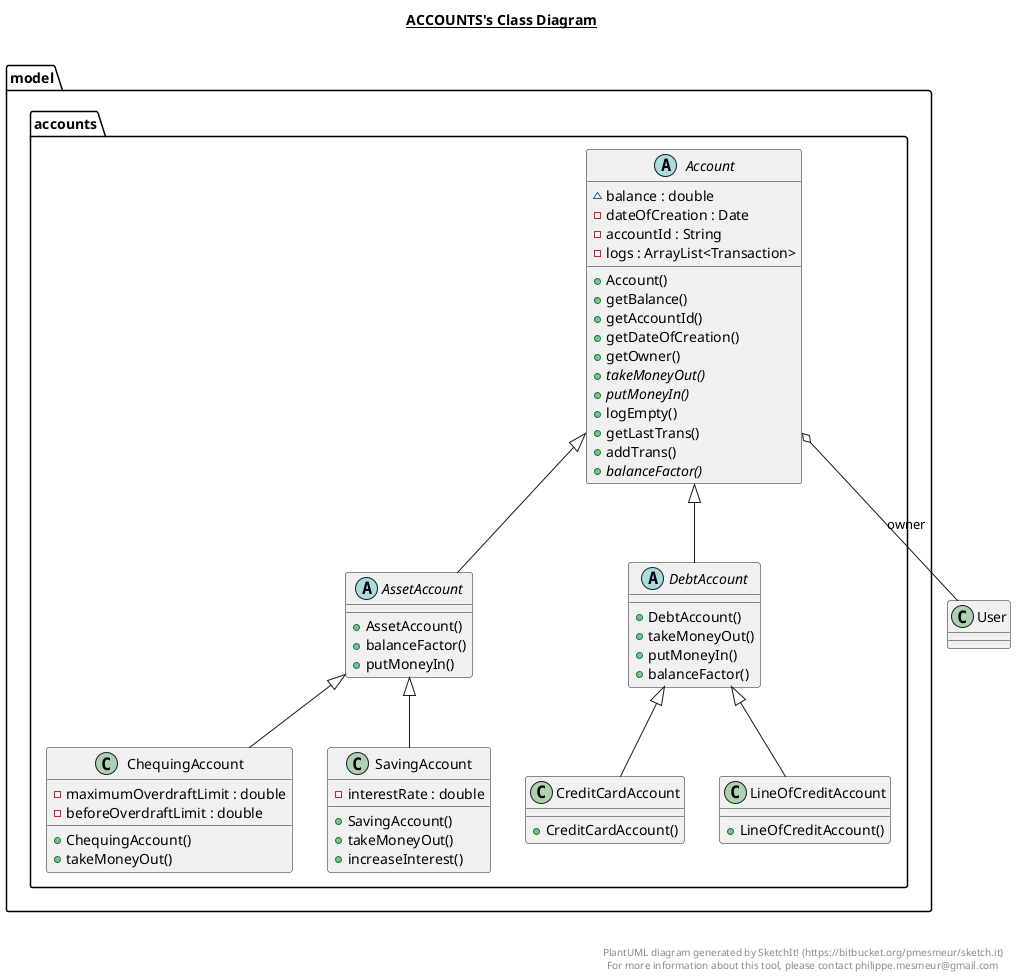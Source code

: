 @startuml

title __ACCOUNTS's Class Diagram__\n

  package model {
    package model.accounts {
      abstract class Account {
          ~ balance : double
          - dateOfCreation : Date
          - accountId : String
          - logs : ArrayList<Transaction>
          + Account()
          + getBalance()
          + getAccountId()
          + getDateOfCreation()
          + getOwner()
          {abstract} + takeMoneyOut()
          {abstract} + putMoneyIn()
          + logEmpty()
          + getLastTrans()
          + addTrans()
          {abstract} + balanceFactor()
      }
    }
  }
  

  package model {
    package model.accounts {
      abstract class AssetAccount {
          + AssetAccount()
          + balanceFactor()
          + putMoneyIn()
      }
    }
  }
  

  package model {
    package model.accounts {
      class ChequingAccount {
          - maximumOverdraftLimit : double
          - beforeOverdraftLimit : double
          + ChequingAccount()
          + takeMoneyOut()
      }
    }
  }
  

  package model {
    package model.accounts {
      class CreditCardAccount {
          + CreditCardAccount()
      }
    }
  }
  

  package model {
    package model.accounts {
      abstract class DebtAccount {
          + DebtAccount()
          + takeMoneyOut()
          + putMoneyIn()
          + balanceFactor()
      }
    }
  }
  

  package model {
    package model.accounts {
      class LineOfCreditAccount {
          + LineOfCreditAccount()
      }
    }
  }
  

  package model {
    package model.accounts {
      class SavingAccount {
          - interestRate : double
          + SavingAccount()
          + takeMoneyOut()
          + increaseInterest()
      }
    }
  }
  

  Account o-- User : owner
  AssetAccount -up-|> Account
  ChequingAccount -up-|> AssetAccount
  CreditCardAccount -up-|> DebtAccount
  DebtAccount -up-|> Account
  LineOfCreditAccount -up-|> DebtAccount
  SavingAccount -up-|> AssetAccount


right footer


PlantUML diagram generated by SketchIt! (https://bitbucket.org/pmesmeur/sketch.it)
For more information about this tool, please contact philippe.mesmeur@gmail.com
endfooter

@enduml
